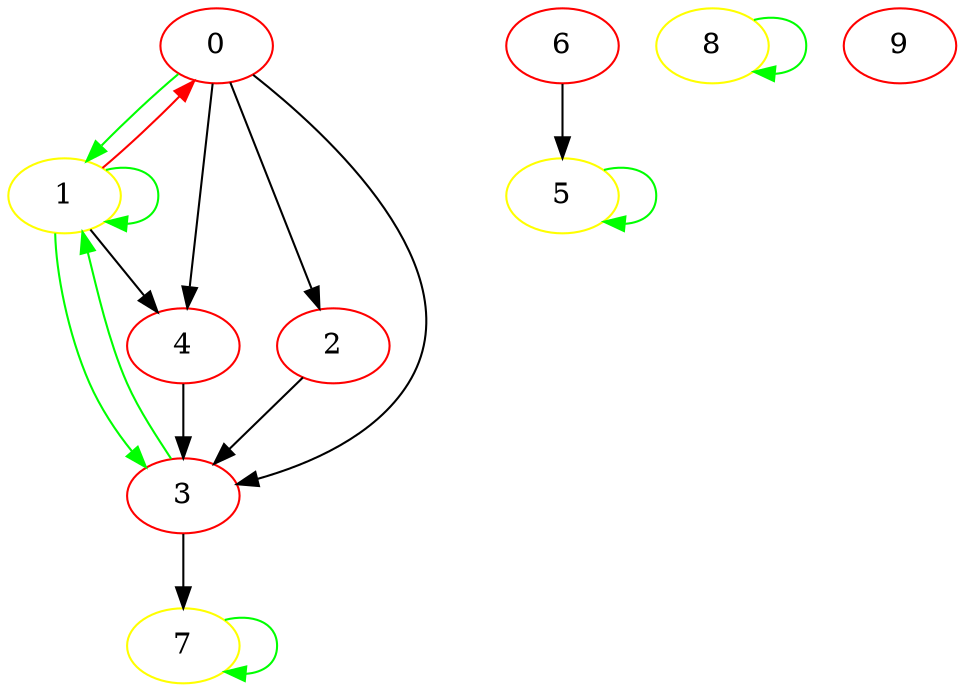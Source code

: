 digraph  {
	0	 [color=red];
	1	 [color=yellow];
	0 -> 1	 [color=green];
	2	 [color=red];
	0 -> 2	 [color=black];
	3	 [color=red];
	0 -> 3	 [color=black];
	4	 [color=red];
	0 -> 4	 [color=black];
	1 -> 0	 [color=red];
	1 -> 1	 [color=green];
	1 -> 3	 [color=green];
	1 -> 4	 [color=black];
	2 -> 3	 [color=black];
	3 -> 1	 [color=green];
	7	 [color=yellow];
	3 -> 7	 [color=black];
	4 -> 3	 [color=black];
	5	 [color=yellow];
	5 -> 5	 [color=green];
	6	 [color=red];
	6 -> 5	 [color=black];
	7 -> 7	 [color=green];
	8	 [color=yellow];
	8 -> 8	 [color=green];
	9	 [color=red];
}
